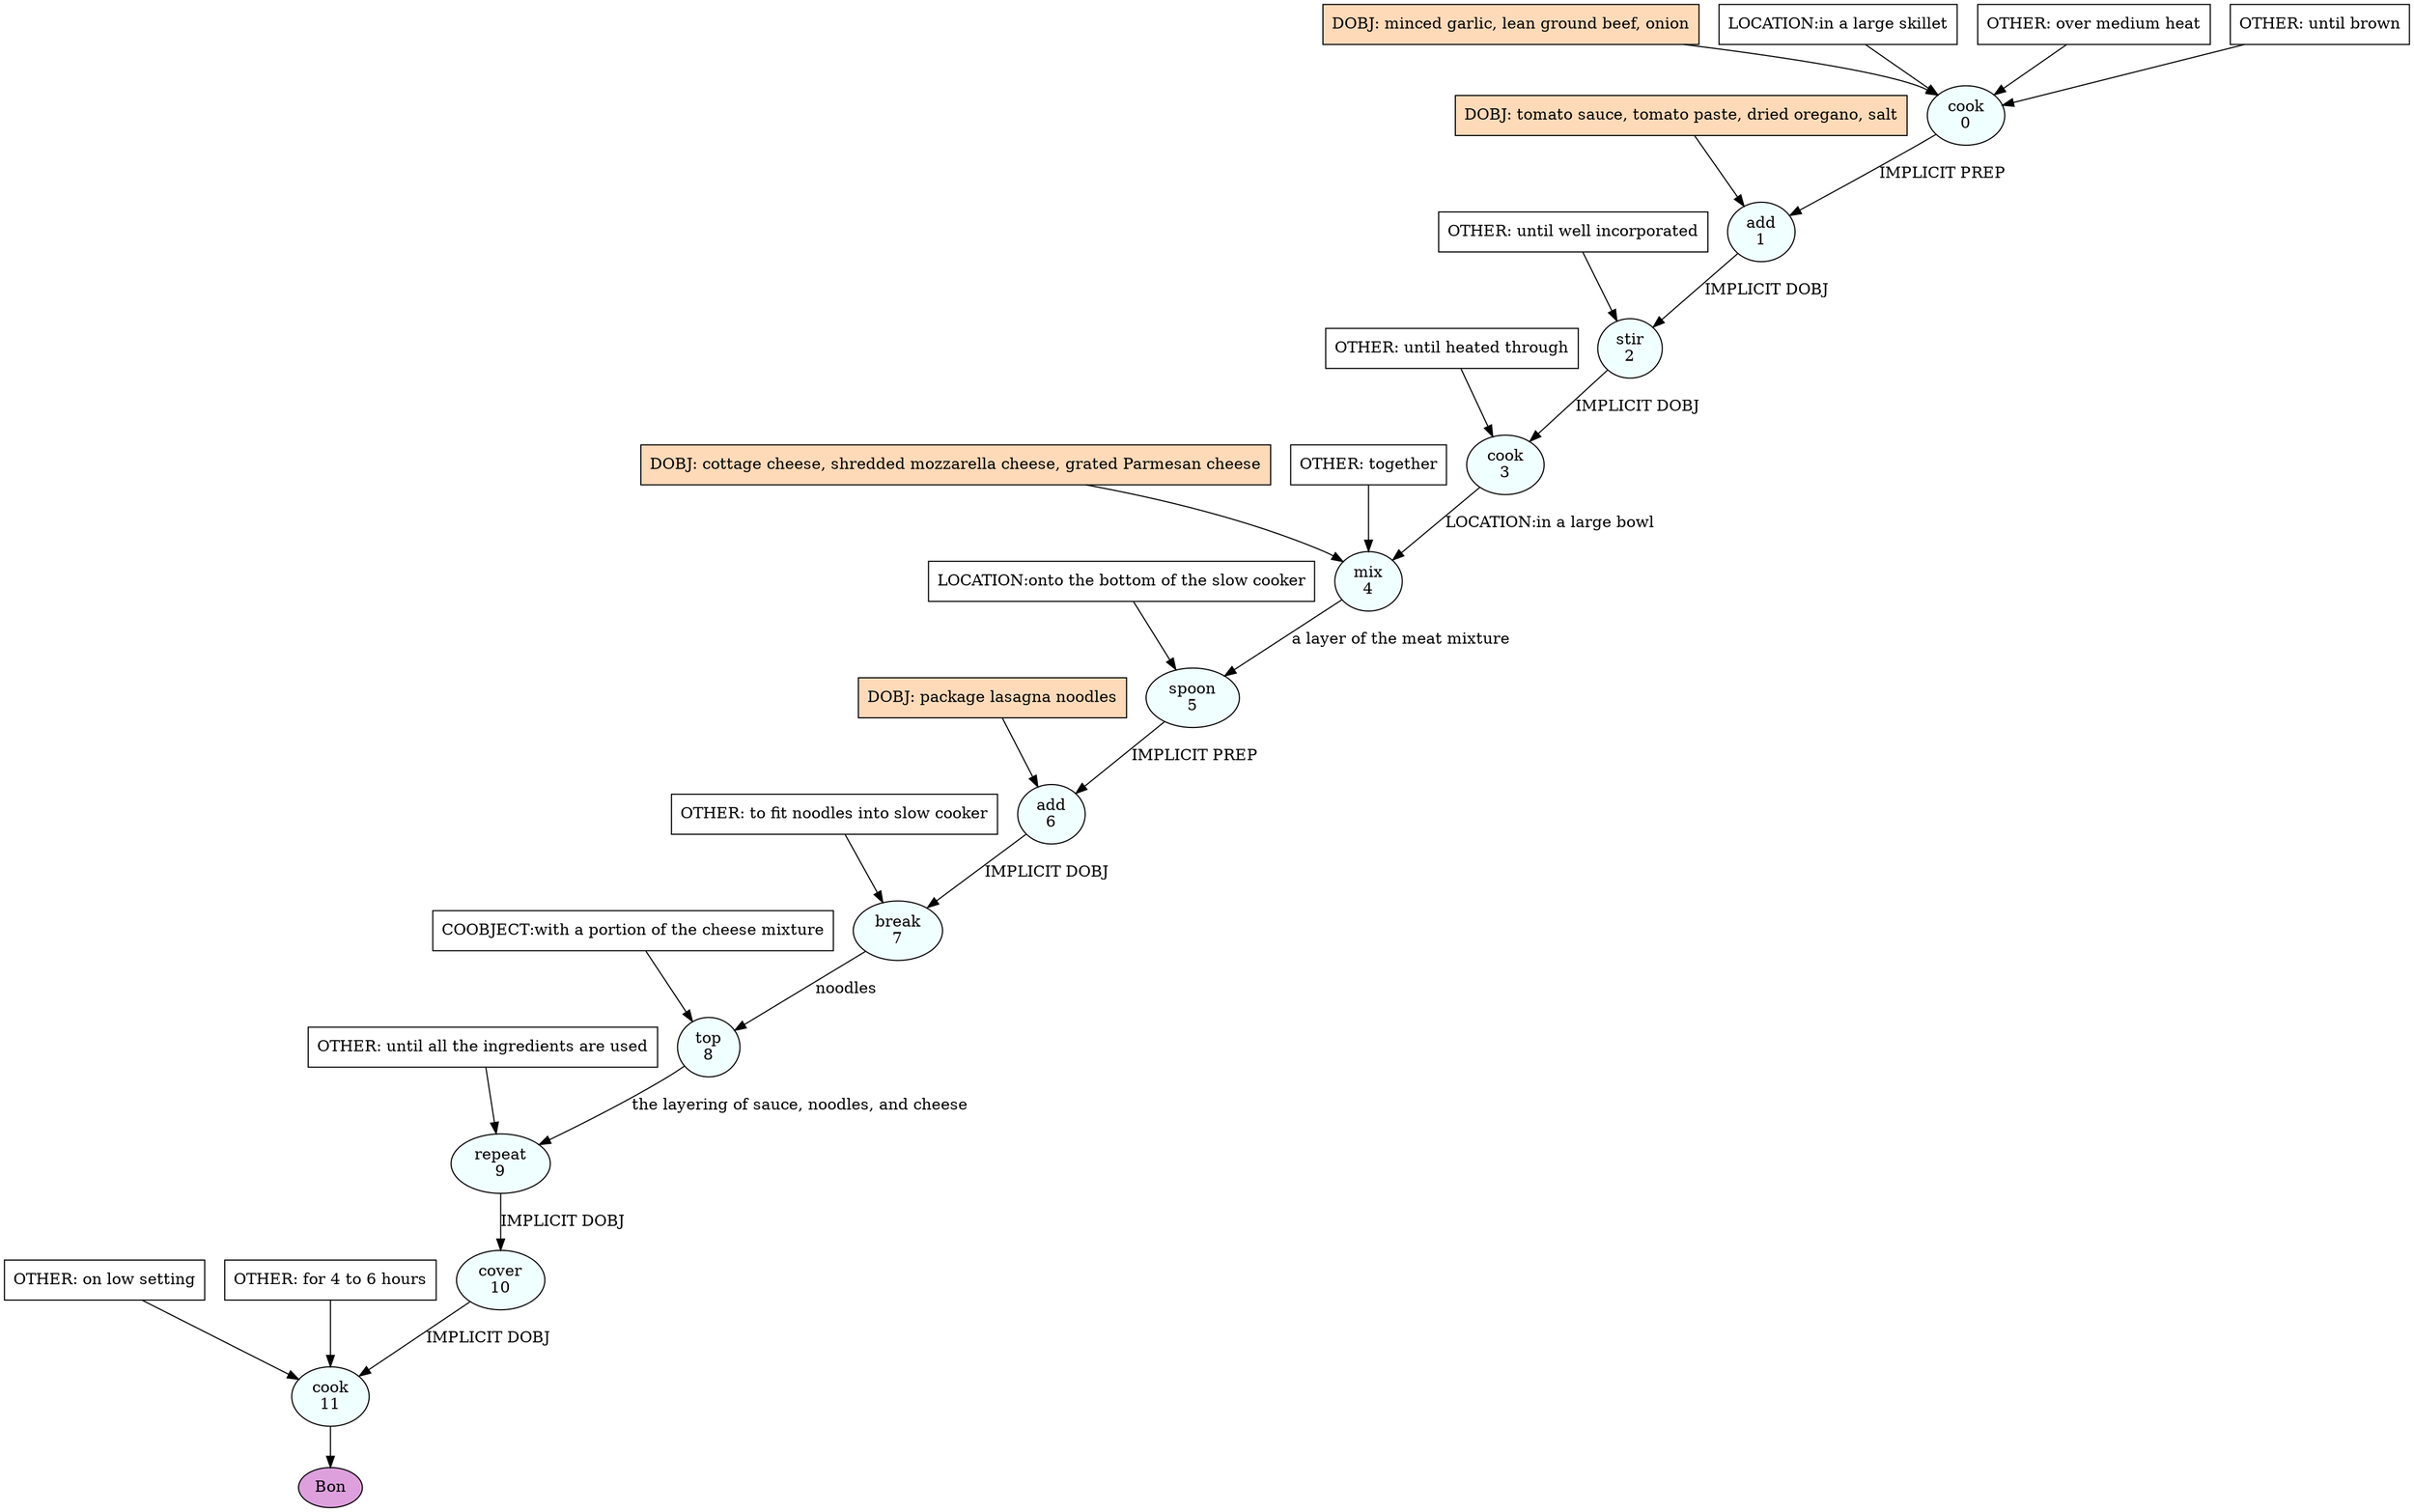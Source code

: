 digraph recipe {
E0[label="cook
0", shape=oval, style=filled, fillcolor=azure]
E1[label="add
1", shape=oval, style=filled, fillcolor=azure]
E2[label="stir
2", shape=oval, style=filled, fillcolor=azure]
E3[label="cook
3", shape=oval, style=filled, fillcolor=azure]
E4[label="mix
4", shape=oval, style=filled, fillcolor=azure]
E5[label="spoon
5", shape=oval, style=filled, fillcolor=azure]
E6[label="add
6", shape=oval, style=filled, fillcolor=azure]
E7[label="break
7", shape=oval, style=filled, fillcolor=azure]
E8[label="top
8", shape=oval, style=filled, fillcolor=azure]
E9[label="repeat
9", shape=oval, style=filled, fillcolor=azure]
E10[label="cover
10", shape=oval, style=filled, fillcolor=azure]
E11[label="cook
11", shape=oval, style=filled, fillcolor=azure]
D0[label="DOBJ: minced garlic, lean ground beef, onion", shape=box, style=filled, fillcolor=peachpuff]
D0 -> E0
P0_0[label="LOCATION:in a large skillet", shape=box, style=filled, fillcolor=white]
P0_0 -> E0
O0_0[label="OTHER: over medium heat", shape=box, style=filled, fillcolor=white]
O0_0 -> E0
O0_1[label="OTHER: until brown", shape=box, style=filled, fillcolor=white]
O0_1 -> E0
D1_ing[label="DOBJ: tomato sauce, tomato paste, dried oregano, salt", shape=box, style=filled, fillcolor=peachpuff]
D1_ing -> E1
E0 -> E1 [label="IMPLICIT PREP"]
E1 -> E2 [label="IMPLICIT DOBJ"]
O2_0_0[label="OTHER: until well incorporated", shape=box, style=filled, fillcolor=white]
O2_0_0 -> E2
E2 -> E3 [label="IMPLICIT DOBJ"]
O3_0_0[label="OTHER: until heated through", shape=box, style=filled, fillcolor=white]
O3_0_0 -> E3
D4_ing[label="DOBJ: cottage cheese, shredded mozzarella cheese, grated Parmesan cheese", shape=box, style=filled, fillcolor=peachpuff]
D4_ing -> E4
E3 -> E4 [label="LOCATION:in a large bowl"]
O4_0_0[label="OTHER: together", shape=box, style=filled, fillcolor=white]
O4_0_0 -> E4
E4 -> E5 [label="a layer of the meat mixture"]
P5_0_0[label="LOCATION:onto the bottom of the slow cooker", shape=box, style=filled, fillcolor=white]
P5_0_0 -> E5
D6_ing[label="DOBJ: package lasagna noodles", shape=box, style=filled, fillcolor=peachpuff]
D6_ing -> E6
E5 -> E6 [label="IMPLICIT PREP"]
E6 -> E7 [label="IMPLICIT DOBJ"]
O7_0_0[label="OTHER: to fit noodles into slow cooker", shape=box, style=filled, fillcolor=white]
O7_0_0 -> E7
E7 -> E8 [label="noodles"]
P8_0_0[label="COOBJECT:with a portion of the cheese mixture", shape=box, style=filled, fillcolor=white]
P8_0_0 -> E8
E8 -> E9 [label="the layering of sauce, noodles, and cheese"]
O9_0_0[label="OTHER: until all the ingredients are used", shape=box, style=filled, fillcolor=white]
O9_0_0 -> E9
E9 -> E10 [label="IMPLICIT DOBJ"]
E10 -> E11 [label="IMPLICIT DOBJ"]
O11_0_0[label="OTHER: on low setting", shape=box, style=filled, fillcolor=white]
O11_0_0 -> E11
O11_1_0[label="OTHER: for 4 to 6 hours", shape=box, style=filled, fillcolor=white]
O11_1_0 -> E11
EOR[label="Bon", shape=oval, style=filled, fillcolor=plum]
E11 -> EOR
}
